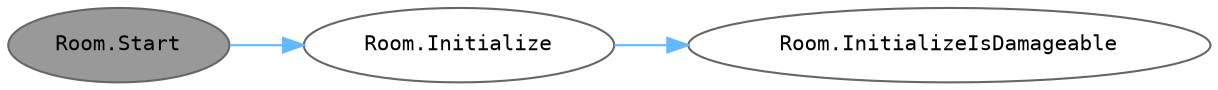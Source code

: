 digraph "Room.Start"
{
 // INTERACTIVE_SVG=YES
 // LATEX_PDF_SIZE
  bgcolor="transparent";
  edge [fontname=Helvetica,fontsize=10,labelfontname=Helvetica,labelfontsize=10];
  node [fontname=Helvetica,fontsize=10,fontname=Consolas fontsize=10 style=filled height=0.2 width=0.4 margin=0.1];
  rankdir="LR";
  Node1 [id="Node000001",label="Room.Start",height=0.2,width=0.4,color="gray40", fillcolor="grey60", style="filled", fontcolor="black",tooltip="방 초기화 및 Ship에 등록하는 Start 메서드."];
  Node1 -> Node2 [id="edge1_Node000001_Node000002",color="steelblue1",style="solid",tooltip=" "];
  Node2 [id="Node000002",label="Room.Initialize",height=0.2,width=0.4,color="grey40", fillcolor="white", style="filled",URL="$class_room.html#a720815f09708c239f108c42889a676cc",tooltip="방을 초기화합니다."];
  Node2 -> Node3 [id="edge2_Node000002_Node000003",color="steelblue1",style="solid",tooltip=" "];
  Node3 [id="Node000003",label="Room.InitializeIsDamageable",height=0.2,width=0.4,color="grey40", fillcolor="white", style="filled",URL="$class_room.html#a0689a22affd036af39a621cb1c6232d7",tooltip="이 방이 데미지를 받을 수 있는지 여부를 초기화합니다."];
}
